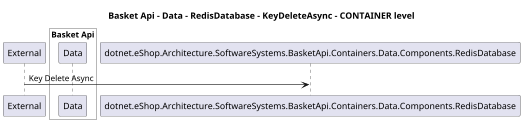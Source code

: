 @startuml
skinparam dpi 60

title Basket Api - Data - RedisDatabase - KeyDeleteAsync - CONTAINER level

participant "External" as C4InterFlow.Utils.ExternalSystem

box "Basket Api" #White

    participant "Data" as dotnet.eShop.Architecture.SoftwareSystems.BasketApi.Containers.Data
end box


C4InterFlow.Utils.ExternalSystem -> dotnet.eShop.Architecture.SoftwareSystems.BasketApi.Containers.Data.Components.RedisDatabase : Key Delete Async


@enduml
